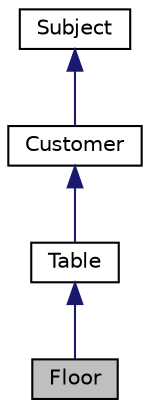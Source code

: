 digraph "Floor"
{
 // LATEX_PDF_SIZE
  edge [fontname="Helvetica",fontsize="10",labelfontname="Helvetica",labelfontsize="10"];
  node [fontname="Helvetica",fontsize="10",shape=record];
  Node1 [label="Floor",height=0.2,width=0.4,color="black", fillcolor="grey75", style="filled", fontcolor="black",tooltip="The Floor class represents a floor in a restaurant with multiple tables."];
  Node2 -> Node1 [dir="back",color="midnightblue",fontsize="10",style="solid"];
  Node2 [label="Table",height=0.2,width=0.4,color="black", fillcolor="white", style="filled",URL="$classTable.html",tooltip="The Table class represents a dining table in the restaurant."];
  Node3 -> Node2 [dir="back",color="midnightblue",fontsize="10",style="solid"];
  Node3 [label="Customer",height=0.2,width=0.4,color="black", fillcolor="white", style="filled",URL="$classCustomer.html",tooltip="The Customer class is a concrete subject in the observer pattern."];
  Node4 -> Node3 [dir="back",color="midnightblue",fontsize="10",style="solid"];
  Node4 [label="Subject",height=0.2,width=0.4,color="black", fillcolor="white", style="filled",URL="$classSubject.html",tooltip="The Subject class represents the subject of the observer pattern."];
}
